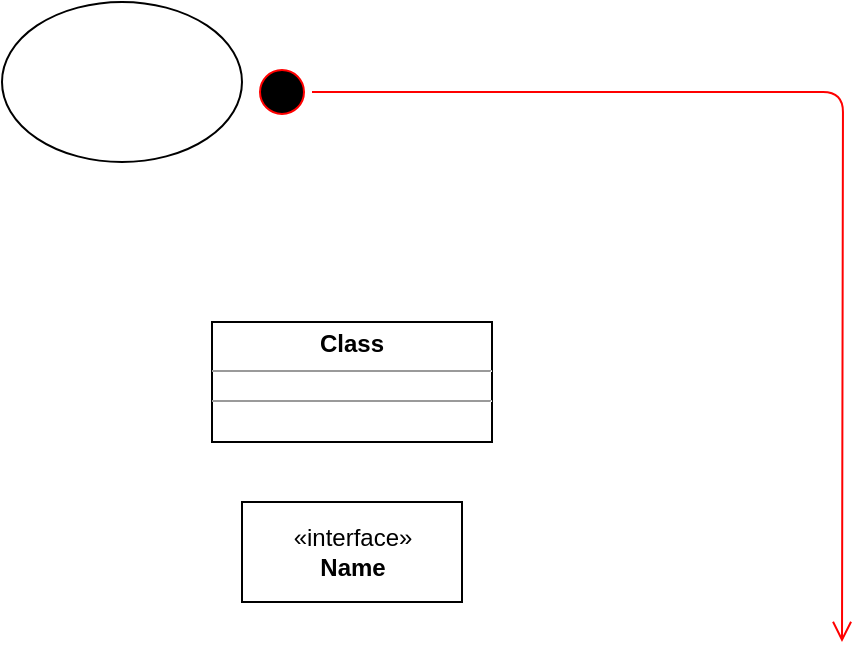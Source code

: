 <mxfile version="13.8.9-1" type="github"><diagram id="VdciT_KyX7O2c013lkRY" name="Page-1"><mxGraphModel dx="759" dy="758" grid="1" gridSize="10" guides="1" tooltips="1" connect="1" arrows="1" fold="1" page="1" pageScale="1" pageWidth="827" pageHeight="1169" math="0" shadow="0"><root><mxCell id="0"/><mxCell id="1" parent="0"/><mxCell id="hLBJ1JtRJHlZHwQy0ATP-1" value="&lt;p style=&quot;margin:0px;margin-top:4px;text-align:center;&quot;&gt;&lt;b&gt;Class&lt;/b&gt;&lt;/p&gt;&lt;hr size=&quot;1&quot;/&gt;&lt;div style=&quot;height:2px;&quot;&gt;&lt;/div&gt;&lt;hr size=&quot;1&quot;/&gt;&lt;div style=&quot;height:2px;&quot;&gt;&lt;/div&gt;" style="verticalAlign=top;align=left;overflow=fill;fontSize=12;fontFamily=Helvetica;html=1;" parent="1" vertex="1"><mxGeometry x="210" y="230" width="140" height="60" as="geometry"/></mxCell><mxCell id="hLBJ1JtRJHlZHwQy0ATP-2" value="&amp;laquo;interface&amp;raquo;&lt;br&gt;&lt;b&gt;Name&lt;/b&gt;" style="html=1;" parent="1" vertex="1"><mxGeometry x="225" y="320" width="110" height="50" as="geometry"/></mxCell><mxCell id="hLBJ1JtRJHlZHwQy0ATP-3" value="" style="ellipse;html=1;shape=startState;fillColor=#000000;strokeColor=#ff0000;" parent="1" vertex="1"><mxGeometry x="230" y="100" width="30" height="30" as="geometry"/></mxCell><mxCell id="hLBJ1JtRJHlZHwQy0ATP-4" value="" style="edgeStyle=orthogonalEdgeStyle;html=1;verticalAlign=bottom;endArrow=open;endSize=8;strokeColor=#ff0000;" parent="1" source="hLBJ1JtRJHlZHwQy0ATP-3" edge="1"><mxGeometry relative="1" as="geometry"><mxPoint x="525" y="390" as="targetPoint"/></mxGeometry></mxCell><mxCell id="fvPxs_KRhIKV6dkNIhCR-1" value="" style="ellipse;whiteSpace=wrap;html=1;" parent="1" vertex="1"><mxGeometry x="105" y="70" width="120" height="80" as="geometry"/></mxCell><mxCell id="fvPxs_KRhIKV6dkNIhCR-2" value="Untitled Layer" parent="0"/></root></mxGraphModel></diagram></mxfile>
